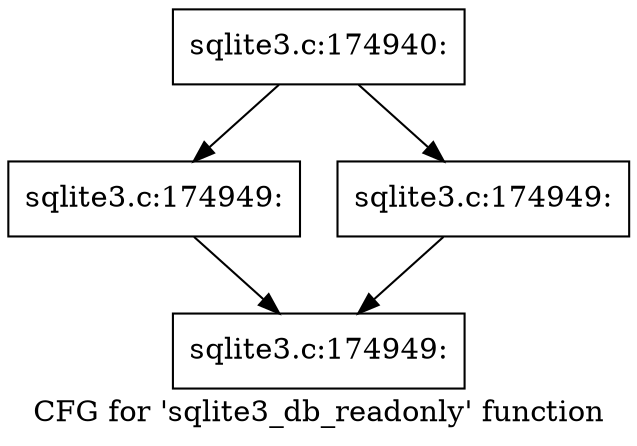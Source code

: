 digraph "CFG for 'sqlite3_db_readonly' function" {
	label="CFG for 'sqlite3_db_readonly' function";

	Node0x55c0f6b107a0 [shape=record,label="{sqlite3.c:174940:}"];
	Node0x55c0f6b107a0 -> Node0x55c0f6b139d0;
	Node0x55c0f6b107a0 -> Node0x55c0f6b13a20;
	Node0x55c0f6b139d0 [shape=record,label="{sqlite3.c:174949:}"];
	Node0x55c0f6b139d0 -> Node0x55c0f6b13a70;
	Node0x55c0f6b13a20 [shape=record,label="{sqlite3.c:174949:}"];
	Node0x55c0f6b13a20 -> Node0x55c0f6b13a70;
	Node0x55c0f6b13a70 [shape=record,label="{sqlite3.c:174949:}"];
}
